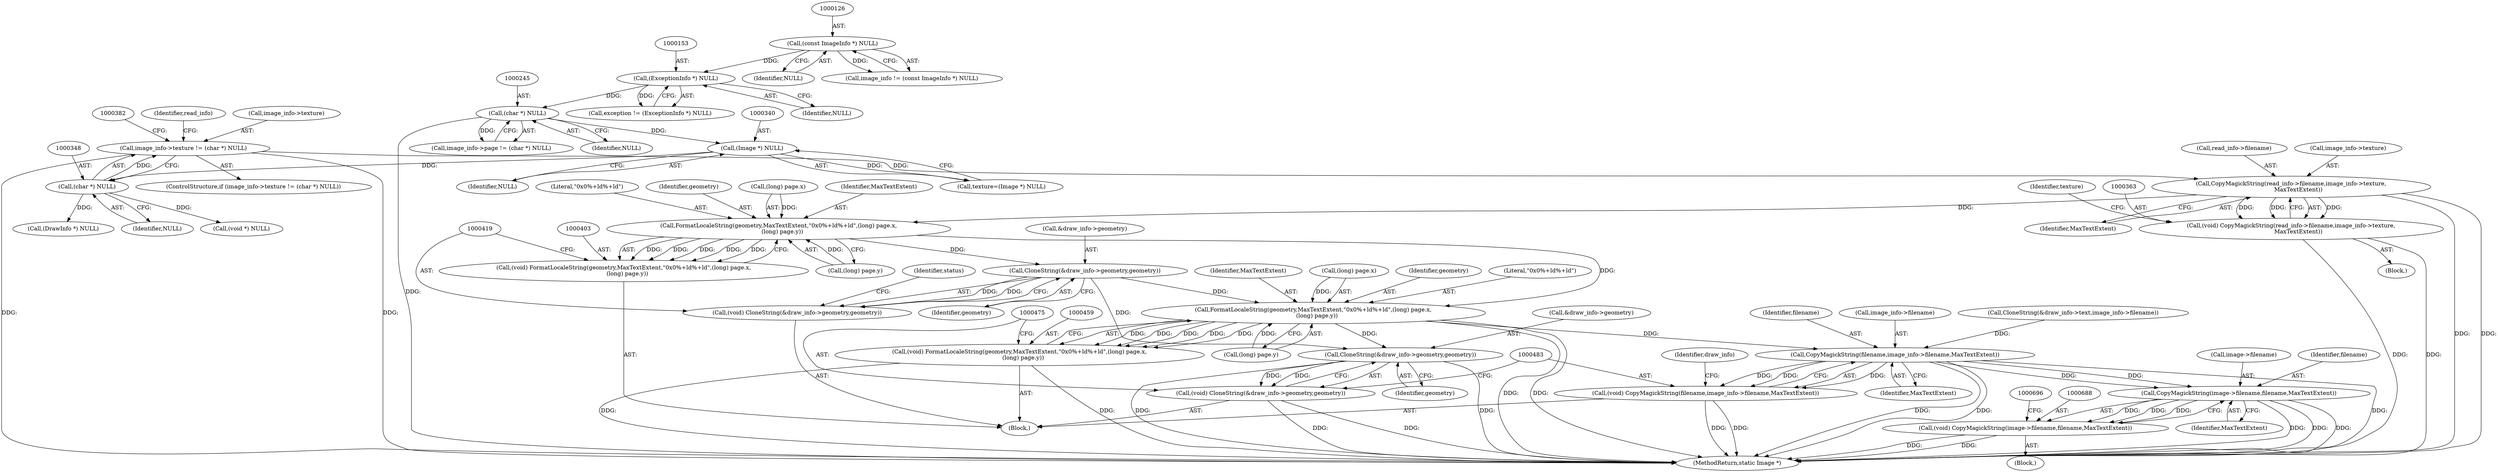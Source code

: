 digraph "0_ImageMagick_f6e9d0d9955e85bdd7540b251cd50d598dacc5e6_66@pointer" {
"1000343" [label="(Call,image_info->texture != (char *) NULL)"];
"1000347" [label="(Call,(char *) NULL)"];
"1000339" [label="(Call,(Image *) NULL)"];
"1000244" [label="(Call,(char *) NULL)"];
"1000152" [label="(Call,(ExceptionInfo *) NULL)"];
"1000125" [label="(Call,(const ImageInfo *) NULL)"];
"1000364" [label="(Call,CopyMagickString(read_info->filename,image_info->texture,\n        MaxTextExtent))"];
"1000362" [label="(Call,(void) CopyMagickString(read_info->filename,image_info->texture,\n        MaxTextExtent))"];
"1000404" [label="(Call,FormatLocaleString(geometry,MaxTextExtent,\"0x0%+ld%+ld\",(long) page.x,\n    (long) page.y))"];
"1000402" [label="(Call,(void) FormatLocaleString(geometry,MaxTextExtent,\"0x0%+ld%+ld\",(long) page.x,\n    (long) page.y))"];
"1000420" [label="(Call,CloneString(&draw_info->geometry,geometry))"];
"1000418" [label="(Call,(void) CloneString(&draw_info->geometry,geometry))"];
"1000460" [label="(Call,FormatLocaleString(geometry,MaxTextExtent,\"0x0%+ld%+ld\",(long) page.x,\n    (long) page.y))"];
"1000458" [label="(Call,(void) FormatLocaleString(geometry,MaxTextExtent,\"0x0%+ld%+ld\",(long) page.x,\n    (long) page.y))"];
"1000476" [label="(Call,CloneString(&draw_info->geometry,geometry))"];
"1000474" [label="(Call,(void) CloneString(&draw_info->geometry,geometry))"];
"1000484" [label="(Call,CopyMagickString(filename,image_info->filename,MaxTextExtent))"];
"1000482" [label="(Call,(void) CopyMagickString(filename,image_info->filename,MaxTextExtent))"];
"1000689" [label="(Call,CopyMagickString(image->filename,filename,MaxTextExtent))"];
"1000687" [label="(Call,(void) CopyMagickString(image->filename,filename,MaxTextExtent))"];
"1000347" [label="(Call,(char *) NULL)"];
"1000150" [label="(Call,exception != (ExceptionInfo *) NULL)"];
"1000476" [label="(Call,CloneString(&draw_info->geometry,geometry))"];
"1000389" [label="(Call,(DrawInfo *) NULL)"];
"1000404" [label="(Call,FormatLocaleString(geometry,MaxTextExtent,\"0x0%+ld%+ld\",(long) page.x,\n    (long) page.y))"];
"1000421" [label="(Call,&draw_info->geometry)"];
"1000458" [label="(Call,(void) FormatLocaleString(geometry,MaxTextExtent,\"0x0%+ld%+ld\",(long) page.x,\n    (long) page.y))"];
"1000365" [label="(Call,read_info->filename)"];
"1000339" [label="(Call,(Image *) NULL)"];
"1000362" [label="(Call,(void) CopyMagickString(read_info->filename,image_info->texture,\n        MaxTextExtent))"];
"1000460" [label="(Call,FormatLocaleString(geometry,MaxTextExtent,\"0x0%+ld%+ld\",(long) page.x,\n    (long) page.y))"];
"1000482" [label="(Call,(void) CopyMagickString(filename,image_info->filename,MaxTextExtent))"];
"1000394" [label="(Call,CloneString(&draw_info->text,image_info->filename))"];
"1000494" [label="(Identifier,draw_info)"];
"1000690" [label="(Call,image->filename)"];
"1000693" [label="(Identifier,filename)"];
"1000462" [label="(Identifier,MaxTextExtent)"];
"1000687" [label="(Call,(void) CopyMagickString(image->filename,filename,MaxTextExtent))"];
"1000349" [label="(Identifier,NULL)"];
"1000689" [label="(Call,CopyMagickString(image->filename,filename,MaxTextExtent))"];
"1000519" [label="(Block,)"];
"1000353" [label="(Identifier,read_info)"];
"1000364" [label="(Call,CopyMagickString(read_info->filename,image_info->texture,\n        MaxTextExtent))"];
"1000152" [label="(Call,(ExceptionInfo *) NULL)"];
"1000127" [label="(Identifier,NULL)"];
"1000373" [label="(Identifier,texture)"];
"1000408" [label="(Call,(long) page.x)"];
"1000474" [label="(Call,(void) CloneString(&draw_info->geometry,geometry))"];
"1000481" [label="(Identifier,geometry)"];
"1000342" [label="(ControlStructure,if (image_info->texture != (char *) NULL))"];
"1000406" [label="(Identifier,MaxTextExtent)"];
"1000125" [label="(Call,(const ImageInfo *) NULL)"];
"1000358" [label="(Call,(void *) NULL)"];
"1000402" [label="(Call,(void) FormatLocaleString(geometry,MaxTextExtent,\"0x0%+ld%+ld\",(long) page.x,\n    (long) page.y))"];
"1000464" [label="(Call,(long) page.x)"];
"1000343" [label="(Call,image_info->texture != (char *) NULL)"];
"1000461" [label="(Identifier,geometry)"];
"1000371" [label="(Identifier,MaxTextExtent)"];
"1000418" [label="(Call,(void) CloneString(&draw_info->geometry,geometry))"];
"1000407" [label="(Literal,\"0x0%+ld%+ld\")"];
"1000463" [label="(Literal,\"0x0%+ld%+ld\")"];
"1000485" [label="(Identifier,filename)"];
"1000350" [label="(Block,)"];
"1000337" [label="(Call,texture=(Image *) NULL)"];
"1000477" [label="(Call,&draw_info->geometry)"];
"1000484" [label="(Call,CopyMagickString(filename,image_info->filename,MaxTextExtent))"];
"1000341" [label="(Identifier,NULL)"];
"1000469" [label="(Call,(long) page.y)"];
"1000694" [label="(Identifier,MaxTextExtent)"];
"1000123" [label="(Call,image_info != (const ImageInfo *) NULL)"];
"1000486" [label="(Call,image_info->filename)"];
"1000368" [label="(Call,image_info->texture)"];
"1000111" [label="(Block,)"];
"1000405" [label="(Identifier,geometry)"];
"1000246" [label="(Identifier,NULL)"];
"1000344" [label="(Call,image_info->texture)"];
"1000240" [label="(Call,image_info->page != (char *) NULL)"];
"1000154" [label="(Identifier,NULL)"];
"1000420" [label="(Call,CloneString(&draw_info->geometry,geometry))"];
"1000244" [label="(Call,(char *) NULL)"];
"1000413" [label="(Call,(long) page.y)"];
"1000427" [label="(Identifier,status)"];
"1000425" [label="(Identifier,geometry)"];
"1000770" [label="(MethodReturn,static Image *)"];
"1000489" [label="(Identifier,MaxTextExtent)"];
"1000343" -> "1000342"  [label="AST: "];
"1000343" -> "1000347"  [label="CFG: "];
"1000344" -> "1000343"  [label="AST: "];
"1000347" -> "1000343"  [label="AST: "];
"1000353" -> "1000343"  [label="CFG: "];
"1000382" -> "1000343"  [label="CFG: "];
"1000343" -> "1000770"  [label="DDG: "];
"1000343" -> "1000770"  [label="DDG: "];
"1000347" -> "1000343"  [label="DDG: "];
"1000343" -> "1000364"  [label="DDG: "];
"1000347" -> "1000349"  [label="CFG: "];
"1000348" -> "1000347"  [label="AST: "];
"1000349" -> "1000347"  [label="AST: "];
"1000339" -> "1000347"  [label="DDG: "];
"1000347" -> "1000358"  [label="DDG: "];
"1000347" -> "1000389"  [label="DDG: "];
"1000339" -> "1000337"  [label="AST: "];
"1000339" -> "1000341"  [label="CFG: "];
"1000340" -> "1000339"  [label="AST: "];
"1000341" -> "1000339"  [label="AST: "];
"1000337" -> "1000339"  [label="CFG: "];
"1000339" -> "1000337"  [label="DDG: "];
"1000244" -> "1000339"  [label="DDG: "];
"1000244" -> "1000240"  [label="AST: "];
"1000244" -> "1000246"  [label="CFG: "];
"1000245" -> "1000244"  [label="AST: "];
"1000246" -> "1000244"  [label="AST: "];
"1000240" -> "1000244"  [label="CFG: "];
"1000244" -> "1000770"  [label="DDG: "];
"1000244" -> "1000240"  [label="DDG: "];
"1000152" -> "1000244"  [label="DDG: "];
"1000152" -> "1000150"  [label="AST: "];
"1000152" -> "1000154"  [label="CFG: "];
"1000153" -> "1000152"  [label="AST: "];
"1000154" -> "1000152"  [label="AST: "];
"1000150" -> "1000152"  [label="CFG: "];
"1000152" -> "1000150"  [label="DDG: "];
"1000125" -> "1000152"  [label="DDG: "];
"1000125" -> "1000123"  [label="AST: "];
"1000125" -> "1000127"  [label="CFG: "];
"1000126" -> "1000125"  [label="AST: "];
"1000127" -> "1000125"  [label="AST: "];
"1000123" -> "1000125"  [label="CFG: "];
"1000125" -> "1000123"  [label="DDG: "];
"1000364" -> "1000362"  [label="AST: "];
"1000364" -> "1000371"  [label="CFG: "];
"1000365" -> "1000364"  [label="AST: "];
"1000368" -> "1000364"  [label="AST: "];
"1000371" -> "1000364"  [label="AST: "];
"1000362" -> "1000364"  [label="CFG: "];
"1000364" -> "1000770"  [label="DDG: "];
"1000364" -> "1000770"  [label="DDG: "];
"1000364" -> "1000362"  [label="DDG: "];
"1000364" -> "1000362"  [label="DDG: "];
"1000364" -> "1000362"  [label="DDG: "];
"1000364" -> "1000404"  [label="DDG: "];
"1000362" -> "1000350"  [label="AST: "];
"1000363" -> "1000362"  [label="AST: "];
"1000373" -> "1000362"  [label="CFG: "];
"1000362" -> "1000770"  [label="DDG: "];
"1000362" -> "1000770"  [label="DDG: "];
"1000404" -> "1000402"  [label="AST: "];
"1000404" -> "1000413"  [label="CFG: "];
"1000405" -> "1000404"  [label="AST: "];
"1000406" -> "1000404"  [label="AST: "];
"1000407" -> "1000404"  [label="AST: "];
"1000408" -> "1000404"  [label="AST: "];
"1000413" -> "1000404"  [label="AST: "];
"1000402" -> "1000404"  [label="CFG: "];
"1000404" -> "1000402"  [label="DDG: "];
"1000404" -> "1000402"  [label="DDG: "];
"1000404" -> "1000402"  [label="DDG: "];
"1000404" -> "1000402"  [label="DDG: "];
"1000404" -> "1000402"  [label="DDG: "];
"1000408" -> "1000404"  [label="DDG: "];
"1000413" -> "1000404"  [label="DDG: "];
"1000404" -> "1000420"  [label="DDG: "];
"1000404" -> "1000460"  [label="DDG: "];
"1000402" -> "1000111"  [label="AST: "];
"1000403" -> "1000402"  [label="AST: "];
"1000419" -> "1000402"  [label="CFG: "];
"1000420" -> "1000418"  [label="AST: "];
"1000420" -> "1000425"  [label="CFG: "];
"1000421" -> "1000420"  [label="AST: "];
"1000425" -> "1000420"  [label="AST: "];
"1000418" -> "1000420"  [label="CFG: "];
"1000420" -> "1000418"  [label="DDG: "];
"1000420" -> "1000418"  [label="DDG: "];
"1000420" -> "1000460"  [label="DDG: "];
"1000420" -> "1000476"  [label="DDG: "];
"1000418" -> "1000111"  [label="AST: "];
"1000419" -> "1000418"  [label="AST: "];
"1000427" -> "1000418"  [label="CFG: "];
"1000460" -> "1000458"  [label="AST: "];
"1000460" -> "1000469"  [label="CFG: "];
"1000461" -> "1000460"  [label="AST: "];
"1000462" -> "1000460"  [label="AST: "];
"1000463" -> "1000460"  [label="AST: "];
"1000464" -> "1000460"  [label="AST: "];
"1000469" -> "1000460"  [label="AST: "];
"1000458" -> "1000460"  [label="CFG: "];
"1000460" -> "1000770"  [label="DDG: "];
"1000460" -> "1000770"  [label="DDG: "];
"1000460" -> "1000458"  [label="DDG: "];
"1000460" -> "1000458"  [label="DDG: "];
"1000460" -> "1000458"  [label="DDG: "];
"1000460" -> "1000458"  [label="DDG: "];
"1000460" -> "1000458"  [label="DDG: "];
"1000464" -> "1000460"  [label="DDG: "];
"1000469" -> "1000460"  [label="DDG: "];
"1000460" -> "1000476"  [label="DDG: "];
"1000460" -> "1000484"  [label="DDG: "];
"1000458" -> "1000111"  [label="AST: "];
"1000459" -> "1000458"  [label="AST: "];
"1000475" -> "1000458"  [label="CFG: "];
"1000458" -> "1000770"  [label="DDG: "];
"1000458" -> "1000770"  [label="DDG: "];
"1000476" -> "1000474"  [label="AST: "];
"1000476" -> "1000481"  [label="CFG: "];
"1000477" -> "1000476"  [label="AST: "];
"1000481" -> "1000476"  [label="AST: "];
"1000474" -> "1000476"  [label="CFG: "];
"1000476" -> "1000770"  [label="DDG: "];
"1000476" -> "1000770"  [label="DDG: "];
"1000476" -> "1000474"  [label="DDG: "];
"1000476" -> "1000474"  [label="DDG: "];
"1000474" -> "1000111"  [label="AST: "];
"1000475" -> "1000474"  [label="AST: "];
"1000483" -> "1000474"  [label="CFG: "];
"1000474" -> "1000770"  [label="DDG: "];
"1000474" -> "1000770"  [label="DDG: "];
"1000484" -> "1000482"  [label="AST: "];
"1000484" -> "1000489"  [label="CFG: "];
"1000485" -> "1000484"  [label="AST: "];
"1000486" -> "1000484"  [label="AST: "];
"1000489" -> "1000484"  [label="AST: "];
"1000482" -> "1000484"  [label="CFG: "];
"1000484" -> "1000770"  [label="DDG: "];
"1000484" -> "1000770"  [label="DDG: "];
"1000484" -> "1000770"  [label="DDG: "];
"1000484" -> "1000482"  [label="DDG: "];
"1000484" -> "1000482"  [label="DDG: "];
"1000484" -> "1000482"  [label="DDG: "];
"1000394" -> "1000484"  [label="DDG: "];
"1000484" -> "1000689"  [label="DDG: "];
"1000484" -> "1000689"  [label="DDG: "];
"1000482" -> "1000111"  [label="AST: "];
"1000483" -> "1000482"  [label="AST: "];
"1000494" -> "1000482"  [label="CFG: "];
"1000482" -> "1000770"  [label="DDG: "];
"1000482" -> "1000770"  [label="DDG: "];
"1000689" -> "1000687"  [label="AST: "];
"1000689" -> "1000694"  [label="CFG: "];
"1000690" -> "1000689"  [label="AST: "];
"1000693" -> "1000689"  [label="AST: "];
"1000694" -> "1000689"  [label="AST: "];
"1000687" -> "1000689"  [label="CFG: "];
"1000689" -> "1000770"  [label="DDG: "];
"1000689" -> "1000770"  [label="DDG: "];
"1000689" -> "1000770"  [label="DDG: "];
"1000689" -> "1000687"  [label="DDG: "];
"1000689" -> "1000687"  [label="DDG: "];
"1000689" -> "1000687"  [label="DDG: "];
"1000687" -> "1000519"  [label="AST: "];
"1000688" -> "1000687"  [label="AST: "];
"1000696" -> "1000687"  [label="CFG: "];
"1000687" -> "1000770"  [label="DDG: "];
"1000687" -> "1000770"  [label="DDG: "];
}
